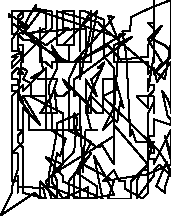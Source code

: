 unitsize(0.001cm);
// 124270
draw((200,400)--(0,0));
draw((0,0)--(600,400));
draw((600,400)--(700,300));
draw((700,300)--(700,600));
draw((700,600)--(1000,300));
draw((1000,300)--(1000,600));
draw((1000,600)--(939,740));
draw((939,740)--(2000,1400));
draw((2000,1400)--(2000,1500));
draw((2000,1500)--(2000,1600));
draw((2000,1600)--(2600,900));
draw((2600,900)--(2300,600));
draw((2300,600)--(2300,300));
draw((2300,300)--(2200,300));
draw((2200,300)--(2100,300));
draw((2100,300)--(2000,300));
draw((2000,300)--(1900,300));
draw((1900,300)--(2000,600));
draw((2000,600)--(1750,750));
draw((1750,750)--(1400,930));
draw((1400,930)--(1400,600));
draw((1400,600)--(1400,300));
draw((1400,300)--(850,520));
draw((850,520)--(850,700));
draw((850,700)--(1000,1500));
draw((1000,1500)--(1000,1629));
draw((1000,1629)--(1400,1800));
draw((1400,1800)--(1450,770));
draw((1450,770)--(1500,1500));
draw((1500,1500)--(1700,1500));
draw((1700,1500)--(1600,1500));
draw((1600,1500)--(1500,1900));
draw((1500,1900)--(1700,2400));
draw((1700,2400)--(1829,2700));
draw((1829,2700)--(1720,2610));
draw((1720,2610)--(1790,2580));
draw((1790,2580)--(1600,2400));
draw((1600,2400)--(1700,2100));
draw((1700,2100)--(1500,2400));
draw((1500,2400)--(1500,2100));
draw((1500,2100)--(1550,1850));
draw((1550,1850)--(1500,1800));
draw((1500,1800)--(1600,1800));
draw((1600,1800)--(1600,2100));
draw((1600,2100)--(2060,1650));
draw((2060,1650)--(2110,2000));
draw((2110,2000)--(2170,1900));
draw((2170,1900)--(2000,2500));
draw((2000,2500)--(2000,2400));
draw((2000,2400)--(1800,2400));
draw((1800,2400)--(1800,1800));
draw((1800,1800)--(1700,1800));
draw((1700,1800)--(1100,2400));
draw((1100,2400)--(1170,2280));
draw((1170,2280)--(1220,2210));
draw((1220,2210)--(1100,2100));
draw((1100,2100)--(1000,2100));
draw((1000,2100)--(950,2220));
draw((950,2220)--(1000,1800));
draw((1000,1800)--(700,1800));
draw((700,1800)--(900,2100));
draw((900,2100)--(1000,2400));
draw((1000,2400)--(700,2400));
draw((700,2400)--(800,2400));
draw((800,2400)--(540,2430));
draw((540,2430)--(750,2550));
draw((750,2550)--(700,3000));
draw((700,3000)--(700,3300));
draw((700,3300)--(700,2700));
draw((700,2700)--(800,2700));
draw((800,2700)--(910,2600));
draw((910,2600)--(900,2700));
draw((900,2700)--(1600,2700));
draw((1600,2700)--(1600,3000));
draw((1600,3000)--(1700,3600));
draw((1700,3600)--(1100,3000));
draw((1100,3000)--(1300,3000));
draw((1300,3000)--(1300,3300));
draw((1300,3300)--(1300,3600));
draw((1300,3600)--(1200,3600));
draw((1200,3600)--(1100,3600));
draw((1100,3600)--(1100,3300));
draw((1100,3300)--(1200,3300));
draw((1200,3300)--(800,3000));
draw((800,3000)--(520,3200));
draw((520,3200)--(800,3300));
draw((800,3300)--(800,3600));
draw((800,3600)--(200,3600));
draw((200,3600)--(200,3300));
draw((200,3300)--(200,3200));
draw((200,3200)--(1500,3300));
draw((1500,3300)--(1500,3000));
draw((1500,3000)--(1500,2860));
draw((1500,2860)--(1400,2400));
draw((1400,2400)--(1400,2500));
draw((1400,2500)--(1400,2700));
draw((1400,2700)--(1500,2700));
draw((1500,2700)--(1400,2820));
draw((1400,2820)--(1200,2400));
draw((1200,2400)--(1200,2100));
draw((1200,2100)--(1200,1800));
draw((1200,1800)--(1200,1700));
draw((1200,1700)--(1200,1500));
draw((1200,1500)--(1600,1300));
draw((1600,1300)--(1300,700));
draw((1300,700)--(1300,600));
draw((1300,600)--(1300,300));
draw((1300,300)--(1710,310));
draw((1710,310)--(1710,510));
draw((1710,510)--(1350,750));
draw((1350,750)--(1600,1100));
draw((1600,1100)--(1200,600));
draw((1200,600)--(1200,300));
draw((1200,300)--(900,300));
draw((900,300)--(800,600));
draw((800,600)--(1300,1130));
draw((1300,1130)--(1350,1700));
draw((1350,1700)--(1300,1800));
draw((1300,1800)--(1300,1500));
draw((1300,1500)--(1700,1200));
draw((1700,1200)--(1800,1230));
draw((1800,1230)--(2000,900));
draw((2000,900)--(2000,1000));
draw((2000,1000)--(2000,1100));
draw((2000,1100)--(2000,1200));
draw((2000,1200)--(2000,1300));
draw((2000,1300)--(2000,2300));
draw((2000,2300)--(2000,2600));
draw((2000,2600)--(1829,2800));
draw((1829,2800)--(1829,3450));
draw((1829,3450)--(1500,3600));
draw((1500,3600)--(1400,3600));
draw((1400,3600)--(1400,2900));
draw((1400,2900)--(1400,3000));
draw((1400,3000)--(1400,3300));
draw((1400,3300)--(1600,3600));
draw((1600,3600)--(1600,3300));
draw((1600,3300)--(1500,2800));
draw((1500,2800)--(2000,3100));
draw((2000,3100)--(2200,3200));
draw((2200,3200)--(2100,3200));
draw((2100,3200)--(2000,1800));
draw((2000,1800)--(2000,1700));
draw((2000,1700)--(1800,1500));
draw((1800,1500)--(2000,1900));
draw((2000,1900)--(2000,2000));
draw((2000,2000)--(2000,2100));
draw((2000,2100)--(2000,2200));
draw((2000,2200)--(1800,2100));
draw((1800,2100)--(2800,1130));
draw((2800,1130)--(3000,800));
draw((3000,800)--(2900,500));
draw((2900,500)--(2900,400));
draw((2900,400)--(2750,520));
draw((2750,520)--(2930,950));
draw((2930,950)--(3000,700));
draw((3000,700)--(2800,900));
draw((2800,900)--(2700,800));
draw((2700,800)--(2700,700));
draw((2700,700)--(2400,300));
draw((2400,300)--(2400,600));
draw((2400,600)--(2500,800));
draw((2500,800)--(2600,800));
draw((2600,800)--(2600,1100));
draw((2600,1100)--(2700,1100));
draw((2700,1100)--(2700,1200));
draw((2700,1200)--(2600,1400));
draw((2600,1400)--(2700,1400));
draw((2700,1400)--(2700,1500));
draw((2700,1500)--(2700,1600));
draw((2700,1600)--(2700,1700));
draw((2700,1700)--(3000,1600));
draw((3000,1600)--(3000,1700));
draw((3000,1700)--(2950,1750));
draw((2950,1750)--(2850,2200));
draw((2850,2200)--(2950,2050));
draw((2950,2050)--(3000,1900));
draw((3000,1900)--(3000,2000));
draw((3000,2000)--(3000,2100));
draw((3000,2100)--(3000,2200));
draw((3000,2200)--(3000,2300));
draw((3000,2300)--(3000,2500));
draw((3000,2500)--(3000,1800));
draw((3000,1800)--(3000,2600));
draw((3000,2600)--(3000,2700));
draw((3000,2700)--(2760,2360));
draw((2760,2360)--(2700,2600));
draw((2700,2600)--(2600,2500));
draw((2600,2500)--(2600,2600));
draw((2600,2600)--(2600,2700));
draw((2600,2700)--(2000,2700));
draw((2000,2700)--(2000,2800));
draw((2000,2800)--(2000,2900));
draw((2000,2900)--(2000,3000));
draw((2000,3000)--(2320,3150));
draw((2320,3150)--(1690,2680));
draw((1690,2680)--(1300,2400));
draw((1300,2400)--(1300,2200));
draw((1300,2200)--(1300,2100));
draw((1300,2100)--(1350,2140));
draw((1350,2140)--(1400,2100));
draw((1400,2100)--(1400,2000));
draw((1400,2000)--(1400,1500));
draw((1400,1500)--(700,1500));
draw((700,1500)--(500,1500));
draw((500,1500)--(500,1829));
draw((500,1829)--(300,2100));
draw((300,2100)--(400,2000));
draw((400,2000)--(300,2200));
draw((300,2200)--(200,2200));
draw((200,2200)--(200,2300));
draw((200,2300)--(300,2300));
draw((300,2300)--(300,2400));
draw((300,2400)--(200,2400));
draw((200,2400)--(200,2500));
draw((200,2500)--(300,2600));
draw((300,2600)--(400,2500));
draw((400,2500)--(300,2500));
draw((300,2500)--(400,2600));
draw((400,2600)--(469,2550));
draw((469,2550)--(400,2400));
draw((400,2400)--(540,2330));
draw((540,2330)--(530,2100));
draw((530,2100)--(1100,1800));
draw((1100,1800)--(1100,1500));
draw((1100,1500)--(1100,900));
draw((1100,900)--(800,1030));
draw((800,1030)--(1100,700));
draw((1100,700)--(1100,600));
draw((1100,600)--(1800,300));
draw((1800,300)--(1650,1050));
draw((1650,1050)--(1900,600));
draw((1900,600)--(2000,370));
draw((2000,370)--(1550,300));
draw((1550,300)--(1550,500));
draw((1550,500)--(1100,300));
draw((1100,300)--(900,600));
draw((900,600)--(1000,1100));
draw((1000,1100)--(1050,1050));
draw((1050,1050)--(1150,1350));
draw((1150,1350)--(900,1500));
draw((900,1500)--(900,1800));
draw((900,1800)--(850,2280));
draw((850,2280)--(900,2400));
draw((900,2400)--(1000,2600));
draw((1000,2600)--(1000,2700));
draw((1000,2700)--(900,3000));
draw((900,3000)--(1100,2700));
draw((1100,2700)--(200,3400));
draw((200,3400)--(200,3500));
draw((200,3500)--(150,3500));
draw((150,3500)--(150,3550));
draw((150,3550)--(469,3350));
draw((469,3350)--(400,3200));
draw((400,3200)--(700,3600));
draw((700,3600)--(2050,3150));
draw((2050,3150)--(1900,3520));
draw((1900,3520)--(2000,3500));
draw((2000,3500)--(1300,2700));
draw((1300,2700)--(1900,3000));
draw((1900,3000)--(2120,2750));
draw((2120,2750)--(2600,2800));
draw((2600,2800)--(2600,2900));
draw((2600,2900)--(2600,3000));
draw((2600,3000)--(2850,3350));
draw((2850,3350)--(2700,3200));
draw((2700,3200)--(2600,3100));
draw((2600,3100)--(2850,2700));
draw((2850,2700)--(2700,2500));
draw((2700,2500)--(3000,2800));
draw((3000,2800)--(3000,2900));
draw((3000,2900)--(2900,3000));
draw((2900,3000)--(2700,3100));
draw((2700,3100)--(2700,3800));
draw((2700,3800)--(2700,3700));
draw((2700,3700)--(2700,3600));
draw((2700,3600)--(2700,3500));
draw((2700,3500)--(2700,3400));
draw((2700,3400)--(2600,3400));
draw((2600,3400)--(2700,3300));
draw((2700,3300)--(2700,2900));
draw((2700,2900)--(2700,3000));
draw((2700,3000)--(2700,2700));
draw((2700,2700)--(2700,2800));
draw((2700,2800)--(2600,2200));
draw((2600,2200)--(2600,2400));
draw((2600,2400)--(2600,2300));
draw((2600,2300)--(2700,2300));
draw((2700,2300)--(2700,2200));
draw((2700,2200)--(2600,2100));
draw((2600,2100)--(2600,2000));
draw((2600,2000)--(2600,1900));
draw((2600,1900)--(2400,2100));
draw((2400,2100)--(2700,2100));
draw((2700,2100)--(2700,1800));
draw((2700,1800)--(2700,1900));
draw((2700,1900)--(2700,2000));
draw((2700,2000)--(2600,1800));
draw((2600,1800)--(2600,1700));
draw((2600,1700)--(2600,1600));
draw((2600,1600)--(2600,1500));
draw((2600,1500)--(2600,500));
draw((2600,500)--(2600,400));
draw((2600,400)--(2500,300));
draw((2500,300)--(2200,469));
draw((2200,469)--(2200,600));
draw((2200,600)--(2100,600));
draw((2100,600)--(2000,800));
draw((2000,800)--(1800,600));
draw((1800,600)--(2450,710));
draw((2450,710)--(2550,710));
draw((2550,710)--(3000,900));
draw((3000,900)--(3000,1000));
draw((3000,1000)--(2900,1400));
draw((2900,1400)--(3000,1100));
draw((3000,1100)--(3000,1200));
draw((3000,1200)--(3000,1300));
draw((3000,1300)--(3000,1500));
draw((3000,1500)--(2700,900));
draw((2700,900)--(2700,1000));
draw((2700,1000)--(2600,1000));
draw((2600,1000)--(2700,1300));
draw((2700,1300)--(2600,1200));
draw((2600,1200)--(2600,1300));
draw((2600,1300)--(2390,1300));
draw((2390,1300)--(2320,1500));
draw((2320,1500)--(2290,1400));
draw((2290,1400)--(2220,2820));
draw((2220,2820)--(2150,3250));
draw((2150,3250)--(2280,3250));
draw((2280,3250)--(2300,3400));
draw((2300,3400)--(2300,3500));
draw((2300,3500)--(2620,3650));
draw((2620,3650)--(3000,3800));
draw((3000,3800)--(3000,3700));
draw((3000,3700)--(3000,3600));
draw((3000,3600)--(3000,3500));
draw((3000,3500)--(3000,3400));
draw((3000,3400)--(3000,3300));
draw((3000,3300)--(3000,3200));
draw((3000,3200)--(3000,3100));
draw((3000,3100)--(3000,3000));
draw((3000,3000)--(2900,2400));
draw((2900,2400)--(1790,3330));
draw((1790,3330)--(1720,3409));
draw((1720,3409)--(1000,3600));
draw((1000,3600)--(1000,3300));
draw((1000,3300)--(1000,3000));
draw((1000,3000)--(1200,3000));
draw((1200,3000)--(1200,2700));
draw((1200,2700)--(500,3100));
draw((500,3100)--(400,3100));
draw((400,3100)--(300,3200));
draw((300,3200)--(300,3100));
draw((300,3100)--(300,2900));
draw((300,2900)--(200,2900));
draw((200,2900)--(200,3000));
draw((200,3000)--(200,3100));
draw((200,3100)--(400,3400));
draw((400,3400)--(300,3300));
draw((300,3300)--(300,3400));
draw((300,3400)--(400,3500));
draw((400,3500)--(400,3600));
draw((400,3600)--(300,3500));
draw((300,3500)--(400,3300));
draw((400,3300)--(469,3450));
draw((469,3450)--(620,3709));
draw((620,3709)--(620,3650));
draw((620,3650)--(900,3600));
draw((900,3600)--(900,3300));
draw((900,3300)--(300,2700));
draw((300,2700)--(200,2600));
draw((200,2600)--(200,2700));
draw((200,2700)--(300,2800));
draw((300,2800)--(200,2800));
draw((200,2800)--(400,2900));
draw((400,2900)--(400,2800));
draw((400,2800)--(400,2700));
draw((400,2700)--(300,3000));
draw((300,3000)--(400,3000));
draw((400,3000)--(300,2000));
draw((300,2000)--(300,1900));
draw((300,1900)--(300,1800));
draw((300,1800)--(300,1700));
draw((300,1700)--(300,1600));
draw((300,1600)--(300,1500));
draw((300,1500)--(400,1500));
draw((400,1500)--(300,1400));
draw((300,1400)--(300,1300));
draw((300,1300)--(400,1200));
draw((400,1200)--(400,1100));
draw((400,1100)--(400,1000));
draw((400,1000)--(400,900));
draw((400,900)--(400,800));
draw((400,800)--(400,700));
draw((400,700)--(400,600));
draw((400,600)--(400,500));
draw((400,500)--(400,400));
draw((400,400)--(800,300));
draw((800,300)--(750,490));
draw((750,490)--(300,500));
draw((300,500)--(300,400));
draw((300,400)--(300,700));
draw((300,700)--(300,600));
draw((300,600)--(200,600));
draw((200,600)--(200,700));
draw((200,700)--(200,800));
draw((200,800)--(200,900));
draw((200,900)--(200,1000));
draw((200,1000)--(200,1200));
draw((200,1200)--(200,1300));
draw((200,1300)--(200,1400));
draw((200,1400)--(200,1500));
draw((200,1500)--(200,1600));
draw((200,1600)--(200,1700));
draw((200,1700)--(200,1800));
draw((200,1800)--(200,1900));
draw((200,1900)--(200,2000));
draw((200,2000)--(200,2100));
draw((200,2100)--(400,2300));
draw((400,2300)--(400,2200));
draw((400,2200)--(800,2600));
draw((800,2600)--(800,1500));
draw((800,1500)--(800,1800));
draw((800,1800)--(800,2100));
draw((800,2100)--(700,2100));
draw((700,2100)--(400,2100));
draw((400,2100)--(700,1600));
draw((700,1600)--(400,1900));
draw((400,1900)--(400,1800));
draw((400,1800)--(400,1700));
draw((400,1700)--(400,1600));
draw((400,1600)--(400,1400));
draw((400,1400)--(400,1300));
draw((400,1300)--(300,1200));
draw((300,1200)--(200,1100));
draw((200,1100)--(300,1100));
draw((300,1100)--(300,1000));
draw((300,1000)--(300,900));
draw((300,900)--(300,800));
draw((300,800)--(200,500));
draw((200,500)--(200,400));
